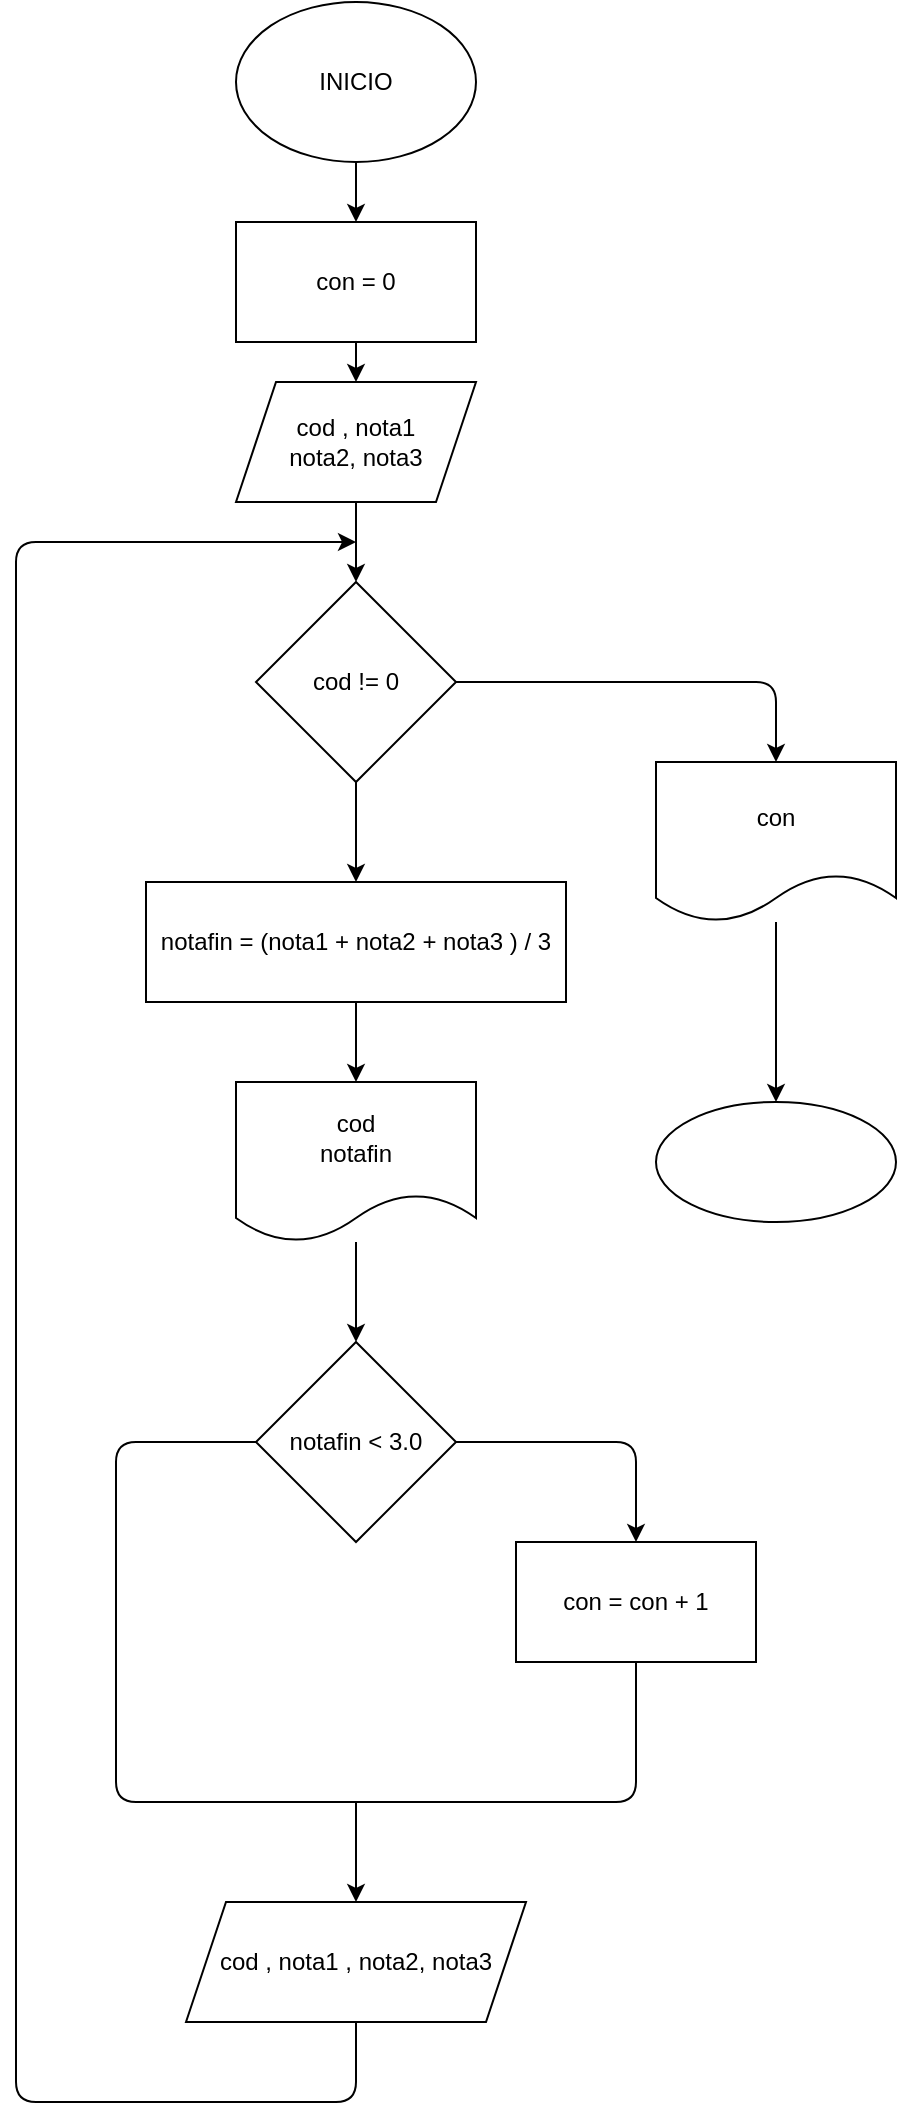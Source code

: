 <mxfile>
    <diagram id="U-LYiONFVS7tZgd4TNfD" name="Página-1">
        <mxGraphModel dx="650" dy="478" grid="1" gridSize="10" guides="1" tooltips="1" connect="1" arrows="1" fold="1" page="1" pageScale="1" pageWidth="827" pageHeight="1169" math="0" shadow="0">
            <root>
                <mxCell id="0"/>
                <mxCell id="1" parent="0"/>
                <mxCell id="4" value="" style="edgeStyle=none;html=1;" edge="1" parent="1" source="2" target="3">
                    <mxGeometry relative="1" as="geometry"/>
                </mxCell>
                <mxCell id="2" value="INICIO" style="ellipse;whiteSpace=wrap;html=1;" vertex="1" parent="1">
                    <mxGeometry x="250" y="30" width="120" height="80" as="geometry"/>
                </mxCell>
                <mxCell id="6" value="" style="edgeStyle=none;html=1;" edge="1" parent="1" source="3" target="5">
                    <mxGeometry relative="1" as="geometry"/>
                </mxCell>
                <mxCell id="3" value="con = 0" style="whiteSpace=wrap;html=1;" vertex="1" parent="1">
                    <mxGeometry x="250" y="140" width="120" height="60" as="geometry"/>
                </mxCell>
                <mxCell id="10" value="" style="edgeStyle=none;html=1;" edge="1" parent="1" source="5" target="9">
                    <mxGeometry relative="1" as="geometry"/>
                </mxCell>
                <mxCell id="5" value="cod , nota1&lt;br&gt;nota2, nota3" style="shape=parallelogram;perimeter=parallelogramPerimeter;whiteSpace=wrap;html=1;fixedSize=1;" vertex="1" parent="1">
                    <mxGeometry x="250" y="220" width="120" height="60" as="geometry"/>
                </mxCell>
                <mxCell id="12" value="" style="edgeStyle=none;html=1;" edge="1" parent="1" source="9" target="11">
                    <mxGeometry relative="1" as="geometry"/>
                </mxCell>
                <mxCell id="24" value="" style="edgeStyle=none;html=1;" edge="1" parent="1" source="9" target="23">
                    <mxGeometry relative="1" as="geometry">
                        <Array as="points">
                            <mxPoint x="520" y="370"/>
                        </Array>
                    </mxGeometry>
                </mxCell>
                <mxCell id="9" value="cod != 0" style="rhombus;whiteSpace=wrap;html=1;" vertex="1" parent="1">
                    <mxGeometry x="260" y="320" width="100" height="100" as="geometry"/>
                </mxCell>
                <mxCell id="14" value="" style="edgeStyle=none;html=1;" edge="1" parent="1" source="11" target="13">
                    <mxGeometry relative="1" as="geometry"/>
                </mxCell>
                <mxCell id="11" value="notafin = (nota1 + nota2 + nota3 ) / 3" style="whiteSpace=wrap;html=1;" vertex="1" parent="1">
                    <mxGeometry x="205" y="470" width="210" height="60" as="geometry"/>
                </mxCell>
                <mxCell id="16" value="" style="edgeStyle=none;html=1;" edge="1" parent="1" source="13" target="15">
                    <mxGeometry relative="1" as="geometry"/>
                </mxCell>
                <mxCell id="13" value="cod&lt;br&gt;notafin" style="shape=document;whiteSpace=wrap;html=1;boundedLbl=1;" vertex="1" parent="1">
                    <mxGeometry x="250" y="570" width="120" height="80" as="geometry"/>
                </mxCell>
                <mxCell id="18" value="" style="edgeStyle=none;html=1;" edge="1" parent="1" source="15" target="17">
                    <mxGeometry relative="1" as="geometry">
                        <Array as="points">
                            <mxPoint x="450" y="750"/>
                        </Array>
                    </mxGeometry>
                </mxCell>
                <mxCell id="15" value="notafin &amp;lt; 3.0" style="rhombus;whiteSpace=wrap;html=1;" vertex="1" parent="1">
                    <mxGeometry x="260" y="700" width="100" height="100" as="geometry"/>
                </mxCell>
                <mxCell id="17" value="con = con + 1" style="whiteSpace=wrap;html=1;" vertex="1" parent="1">
                    <mxGeometry x="390" y="800" width="120" height="60" as="geometry"/>
                </mxCell>
                <mxCell id="19" value="" style="endArrow=none;html=1;entryX=0;entryY=0.5;entryDx=0;entryDy=0;exitX=0.5;exitY=1;exitDx=0;exitDy=0;" edge="1" parent="1" source="17" target="15">
                    <mxGeometry width="50" height="50" relative="1" as="geometry">
                        <mxPoint x="250" y="920" as="sourcePoint"/>
                        <mxPoint x="300" y="870" as="targetPoint"/>
                        <Array as="points">
                            <mxPoint x="450" y="930"/>
                            <mxPoint x="190" y="930"/>
                            <mxPoint x="190" y="750"/>
                        </Array>
                    </mxGeometry>
                </mxCell>
                <mxCell id="20" value="" style="endArrow=classic;html=1;entryX=0.5;entryY=0;entryDx=0;entryDy=0;" edge="1" parent="1" target="21">
                    <mxGeometry width="50" height="50" relative="1" as="geometry">
                        <mxPoint x="310" y="930" as="sourcePoint"/>
                        <mxPoint x="320" y="980" as="targetPoint"/>
                    </mxGeometry>
                </mxCell>
                <mxCell id="21" value="cod , nota1 , nota2, nota3" style="shape=parallelogram;perimeter=parallelogramPerimeter;whiteSpace=wrap;html=1;fixedSize=1;" vertex="1" parent="1">
                    <mxGeometry x="225" y="980" width="170" height="60" as="geometry"/>
                </mxCell>
                <mxCell id="22" value="" style="endArrow=classic;html=1;exitX=0.5;exitY=1;exitDx=0;exitDy=0;" edge="1" parent="1" source="21">
                    <mxGeometry width="50" height="50" relative="1" as="geometry">
                        <mxPoint x="100" y="1020" as="sourcePoint"/>
                        <mxPoint x="310" y="300" as="targetPoint"/>
                        <Array as="points">
                            <mxPoint x="310" y="1080"/>
                            <mxPoint x="140" y="1080"/>
                            <mxPoint x="140" y="300"/>
                        </Array>
                    </mxGeometry>
                </mxCell>
                <mxCell id="26" value="" style="edgeStyle=none;html=1;" edge="1" parent="1" source="23" target="25">
                    <mxGeometry relative="1" as="geometry"/>
                </mxCell>
                <mxCell id="23" value="con" style="shape=document;whiteSpace=wrap;html=1;boundedLbl=1;" vertex="1" parent="1">
                    <mxGeometry x="460" y="410" width="120" height="80" as="geometry"/>
                </mxCell>
                <mxCell id="25" value="" style="ellipse;whiteSpace=wrap;html=1;" vertex="1" parent="1">
                    <mxGeometry x="460" y="580" width="120" height="60" as="geometry"/>
                </mxCell>
            </root>
        </mxGraphModel>
    </diagram>
</mxfile>